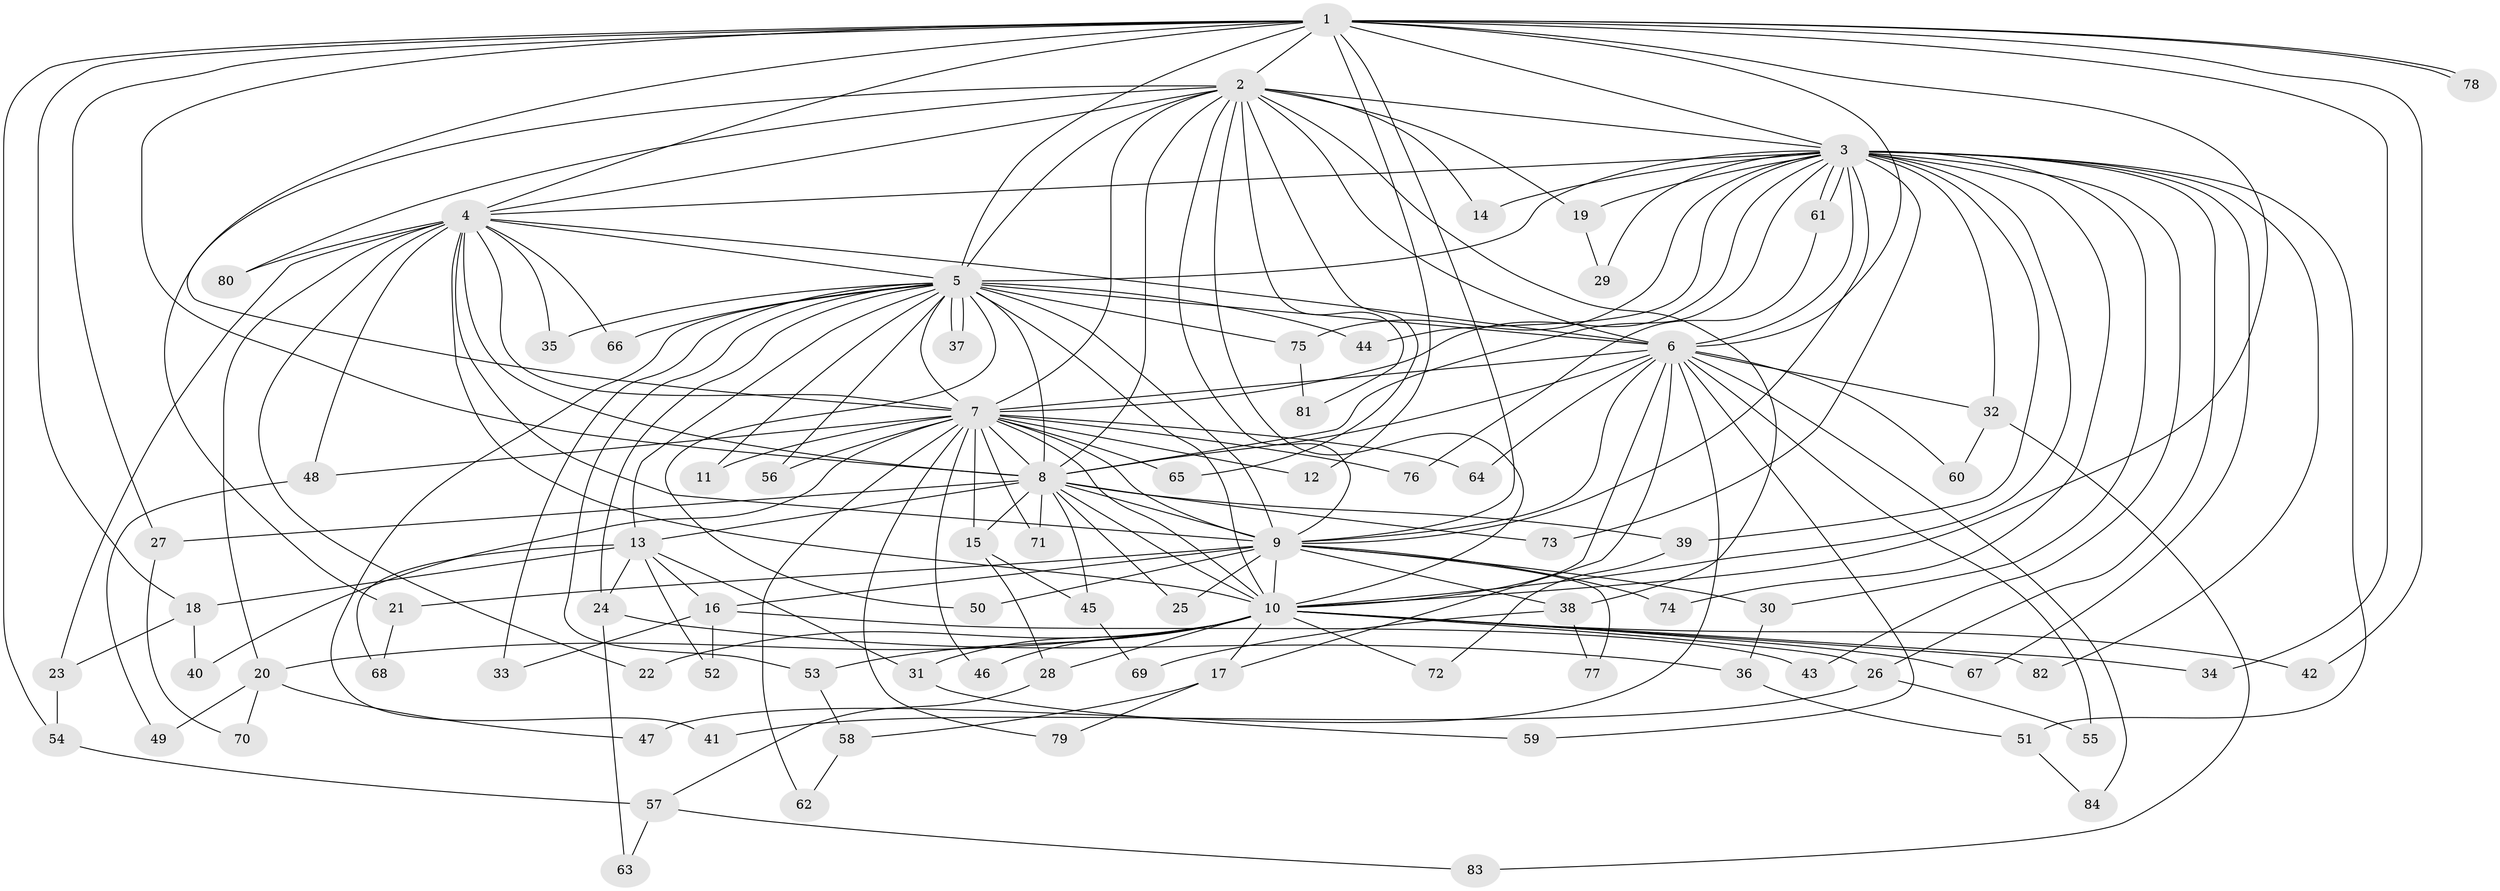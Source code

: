 // coarse degree distribution, {1: 0.52, 2: 0.36, 18: 0.04, 12: 0.04, 7: 0.04}
// Generated by graph-tools (version 1.1) at 2025/49/03/04/25 21:49:08]
// undirected, 84 vertices, 193 edges
graph export_dot {
graph [start="1"]
  node [color=gray90,style=filled];
  1;
  2;
  3;
  4;
  5;
  6;
  7;
  8;
  9;
  10;
  11;
  12;
  13;
  14;
  15;
  16;
  17;
  18;
  19;
  20;
  21;
  22;
  23;
  24;
  25;
  26;
  27;
  28;
  29;
  30;
  31;
  32;
  33;
  34;
  35;
  36;
  37;
  38;
  39;
  40;
  41;
  42;
  43;
  44;
  45;
  46;
  47;
  48;
  49;
  50;
  51;
  52;
  53;
  54;
  55;
  56;
  57;
  58;
  59;
  60;
  61;
  62;
  63;
  64;
  65;
  66;
  67;
  68;
  69;
  70;
  71;
  72;
  73;
  74;
  75;
  76;
  77;
  78;
  79;
  80;
  81;
  82;
  83;
  84;
  1 -- 2;
  1 -- 3;
  1 -- 4;
  1 -- 5;
  1 -- 6;
  1 -- 7;
  1 -- 8;
  1 -- 9;
  1 -- 10;
  1 -- 12;
  1 -- 18;
  1 -- 27;
  1 -- 34;
  1 -- 42;
  1 -- 54;
  1 -- 78;
  1 -- 78;
  2 -- 3;
  2 -- 4;
  2 -- 5;
  2 -- 6;
  2 -- 7;
  2 -- 8;
  2 -- 9;
  2 -- 10;
  2 -- 14;
  2 -- 19;
  2 -- 21;
  2 -- 38;
  2 -- 65;
  2 -- 80;
  2 -- 81;
  3 -- 4;
  3 -- 5;
  3 -- 6;
  3 -- 7;
  3 -- 8;
  3 -- 9;
  3 -- 10;
  3 -- 14;
  3 -- 19;
  3 -- 26;
  3 -- 29;
  3 -- 30;
  3 -- 32;
  3 -- 39;
  3 -- 43;
  3 -- 44;
  3 -- 51;
  3 -- 61;
  3 -- 61;
  3 -- 67;
  3 -- 73;
  3 -- 74;
  3 -- 75;
  3 -- 82;
  4 -- 5;
  4 -- 6;
  4 -- 7;
  4 -- 8;
  4 -- 9;
  4 -- 10;
  4 -- 20;
  4 -- 22;
  4 -- 23;
  4 -- 35;
  4 -- 48;
  4 -- 66;
  4 -- 80;
  5 -- 6;
  5 -- 7;
  5 -- 8;
  5 -- 9;
  5 -- 10;
  5 -- 11;
  5 -- 13;
  5 -- 24;
  5 -- 33;
  5 -- 35;
  5 -- 37;
  5 -- 37;
  5 -- 41;
  5 -- 44;
  5 -- 50;
  5 -- 53;
  5 -- 56;
  5 -- 66;
  5 -- 75;
  6 -- 7;
  6 -- 8;
  6 -- 9;
  6 -- 10;
  6 -- 17;
  6 -- 32;
  6 -- 47;
  6 -- 55;
  6 -- 59;
  6 -- 60;
  6 -- 64;
  6 -- 84;
  7 -- 8;
  7 -- 9;
  7 -- 10;
  7 -- 11;
  7 -- 12;
  7 -- 15;
  7 -- 40;
  7 -- 46;
  7 -- 48;
  7 -- 56;
  7 -- 62;
  7 -- 64;
  7 -- 65;
  7 -- 71;
  7 -- 76;
  7 -- 79;
  8 -- 9;
  8 -- 10;
  8 -- 13;
  8 -- 15;
  8 -- 25;
  8 -- 27;
  8 -- 39;
  8 -- 45;
  8 -- 71;
  8 -- 73;
  9 -- 10;
  9 -- 16;
  9 -- 21;
  9 -- 25;
  9 -- 30;
  9 -- 38;
  9 -- 50;
  9 -- 74;
  9 -- 77;
  10 -- 17;
  10 -- 20;
  10 -- 22;
  10 -- 26;
  10 -- 28;
  10 -- 31;
  10 -- 34;
  10 -- 42;
  10 -- 46;
  10 -- 53;
  10 -- 67;
  10 -- 72;
  10 -- 82;
  13 -- 16;
  13 -- 18;
  13 -- 24;
  13 -- 31;
  13 -- 52;
  13 -- 68;
  15 -- 28;
  15 -- 45;
  16 -- 33;
  16 -- 43;
  16 -- 52;
  17 -- 58;
  17 -- 79;
  18 -- 23;
  18 -- 40;
  19 -- 29;
  20 -- 47;
  20 -- 49;
  20 -- 70;
  21 -- 68;
  23 -- 54;
  24 -- 36;
  24 -- 63;
  26 -- 41;
  26 -- 55;
  27 -- 70;
  28 -- 57;
  30 -- 36;
  31 -- 59;
  32 -- 60;
  32 -- 83;
  36 -- 51;
  38 -- 69;
  38 -- 77;
  39 -- 72;
  45 -- 69;
  48 -- 49;
  51 -- 84;
  53 -- 58;
  54 -- 57;
  57 -- 63;
  57 -- 83;
  58 -- 62;
  61 -- 76;
  75 -- 81;
}
